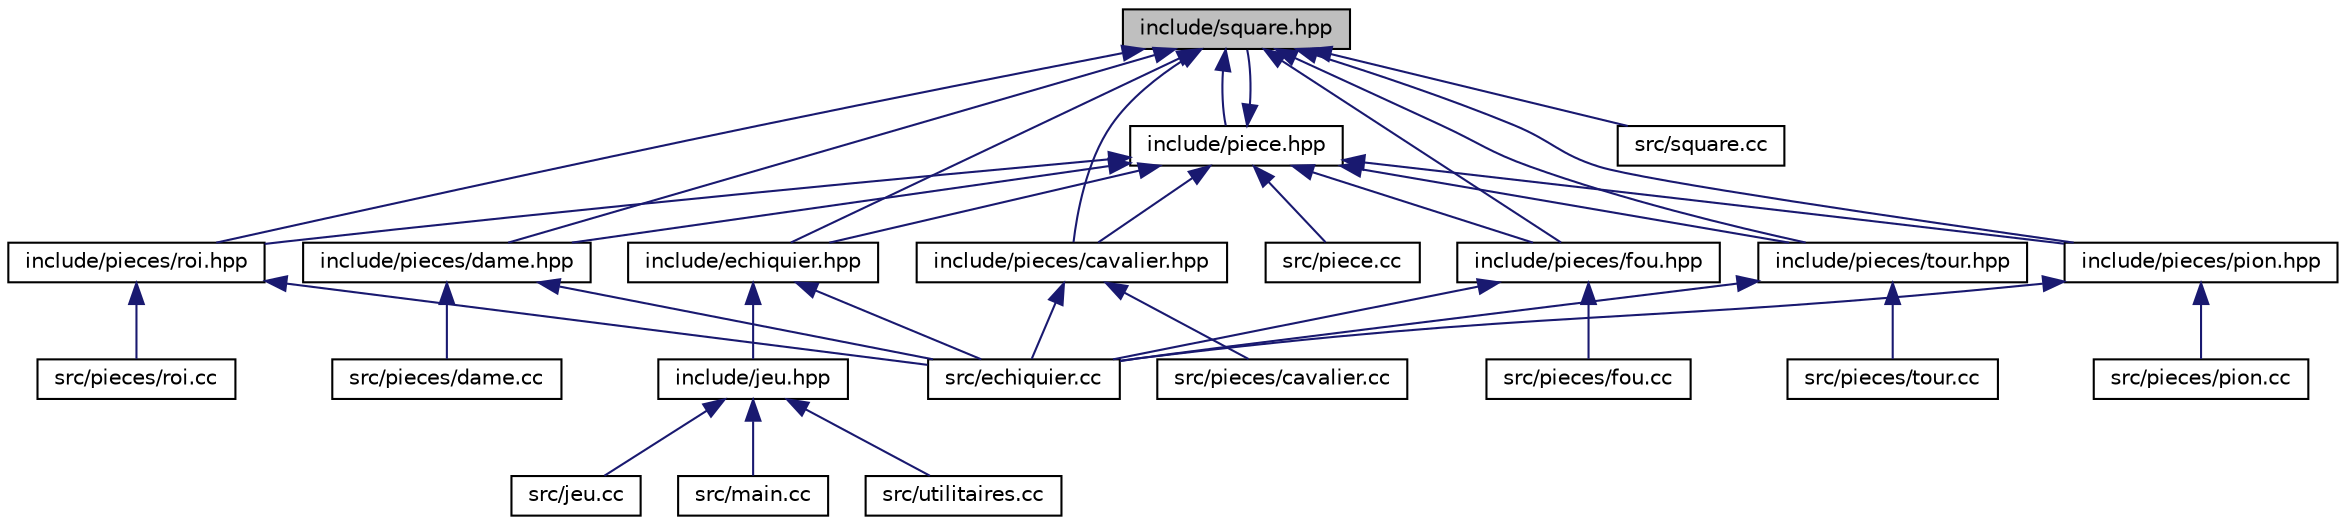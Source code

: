 digraph "include/square.hpp"
{
 // LATEX_PDF_SIZE
  edge [fontname="Helvetica",fontsize="10",labelfontname="Helvetica",labelfontsize="10"];
  node [fontname="Helvetica",fontsize="10",shape=record];
  Node1 [label="include/square.hpp",height=0.2,width=0.4,color="black", fillcolor="grey75", style="filled", fontcolor="black",tooltip=" "];
  Node1 -> Node2 [dir="back",color="midnightblue",fontsize="10",style="solid",fontname="Helvetica"];
  Node2 [label="include/echiquier.hpp",height=0.2,width=0.4,color="black", fillcolor="white", style="filled",URL="$echiquier_8hpp.html",tooltip=" "];
  Node2 -> Node3 [dir="back",color="midnightblue",fontsize="10",style="solid",fontname="Helvetica"];
  Node3 [label="src/echiquier.cc",height=0.2,width=0.4,color="black", fillcolor="white", style="filled",URL="$echiquier_8cc.html",tooltip=" "];
  Node2 -> Node4 [dir="back",color="midnightblue",fontsize="10",style="solid",fontname="Helvetica"];
  Node4 [label="include/jeu.hpp",height=0.2,width=0.4,color="black", fillcolor="white", style="filled",URL="$jeu_8hpp.html",tooltip=" "];
  Node4 -> Node5 [dir="back",color="midnightblue",fontsize="10",style="solid",fontname="Helvetica"];
  Node5 [label="src/jeu.cc",height=0.2,width=0.4,color="black", fillcolor="white", style="filled",URL="$jeu_8cc.html",tooltip=" "];
  Node4 -> Node6 [dir="back",color="midnightblue",fontsize="10",style="solid",fontname="Helvetica"];
  Node6 [label="src/main.cc",height=0.2,width=0.4,color="black", fillcolor="white", style="filled",URL="$main_8cc.html",tooltip=" "];
  Node4 -> Node7 [dir="back",color="midnightblue",fontsize="10",style="solid",fontname="Helvetica"];
  Node7 [label="src/utilitaires.cc",height=0.2,width=0.4,color="black", fillcolor="white", style="filled",URL="$utilitaires_8cc.html",tooltip=" "];
  Node1 -> Node8 [dir="back",color="midnightblue",fontsize="10",style="solid",fontname="Helvetica"];
  Node8 [label="include/piece.hpp",height=0.2,width=0.4,color="black", fillcolor="white", style="filled",URL="$piece_8hpp.html",tooltip=" "];
  Node8 -> Node1 [dir="back",color="midnightblue",fontsize="10",style="solid",fontname="Helvetica"];
  Node8 -> Node2 [dir="back",color="midnightblue",fontsize="10",style="solid",fontname="Helvetica"];
  Node8 -> Node9 [dir="back",color="midnightblue",fontsize="10",style="solid",fontname="Helvetica"];
  Node9 [label="include/pieces/roi.hpp",height=0.2,width=0.4,color="black", fillcolor="white", style="filled",URL="$roi_8hpp.html",tooltip=" "];
  Node9 -> Node3 [dir="back",color="midnightblue",fontsize="10",style="solid",fontname="Helvetica"];
  Node9 -> Node10 [dir="back",color="midnightblue",fontsize="10",style="solid",fontname="Helvetica"];
  Node10 [label="src/pieces/roi.cc",height=0.2,width=0.4,color="black", fillcolor="white", style="filled",URL="$roi_8cc.html",tooltip=" "];
  Node8 -> Node11 [dir="back",color="midnightblue",fontsize="10",style="solid",fontname="Helvetica"];
  Node11 [label="include/pieces/dame.hpp",height=0.2,width=0.4,color="black", fillcolor="white", style="filled",URL="$dame_8hpp.html",tooltip=" "];
  Node11 -> Node3 [dir="back",color="midnightblue",fontsize="10",style="solid",fontname="Helvetica"];
  Node11 -> Node12 [dir="back",color="midnightblue",fontsize="10",style="solid",fontname="Helvetica"];
  Node12 [label="src/pieces/dame.cc",height=0.2,width=0.4,color="black", fillcolor="white", style="filled",URL="$dame_8cc.html",tooltip=" "];
  Node8 -> Node13 [dir="back",color="midnightblue",fontsize="10",style="solid",fontname="Helvetica"];
  Node13 [label="include/pieces/cavalier.hpp",height=0.2,width=0.4,color="black", fillcolor="white", style="filled",URL="$cavalier_8hpp.html",tooltip=" "];
  Node13 -> Node3 [dir="back",color="midnightblue",fontsize="10",style="solid",fontname="Helvetica"];
  Node13 -> Node14 [dir="back",color="midnightblue",fontsize="10",style="solid",fontname="Helvetica"];
  Node14 [label="src/pieces/cavalier.cc",height=0.2,width=0.4,color="black", fillcolor="white", style="filled",URL="$cavalier_8cc.html",tooltip=" "];
  Node8 -> Node15 [dir="back",color="midnightblue",fontsize="10",style="solid",fontname="Helvetica"];
  Node15 [label="include/pieces/fou.hpp",height=0.2,width=0.4,color="black", fillcolor="white", style="filled",URL="$fou_8hpp.html",tooltip=" "];
  Node15 -> Node3 [dir="back",color="midnightblue",fontsize="10",style="solid",fontname="Helvetica"];
  Node15 -> Node16 [dir="back",color="midnightblue",fontsize="10",style="solid",fontname="Helvetica"];
  Node16 [label="src/pieces/fou.cc",height=0.2,width=0.4,color="black", fillcolor="white", style="filled",URL="$fou_8cc.html",tooltip=" "];
  Node8 -> Node17 [dir="back",color="midnightblue",fontsize="10",style="solid",fontname="Helvetica"];
  Node17 [label="include/pieces/tour.hpp",height=0.2,width=0.4,color="black", fillcolor="white", style="filled",URL="$tour_8hpp.html",tooltip=" "];
  Node17 -> Node3 [dir="back",color="midnightblue",fontsize="10",style="solid",fontname="Helvetica"];
  Node17 -> Node18 [dir="back",color="midnightblue",fontsize="10",style="solid",fontname="Helvetica"];
  Node18 [label="src/pieces/tour.cc",height=0.2,width=0.4,color="black", fillcolor="white", style="filled",URL="$tour_8cc.html",tooltip=" "];
  Node8 -> Node19 [dir="back",color="midnightblue",fontsize="10",style="solid",fontname="Helvetica"];
  Node19 [label="include/pieces/pion.hpp",height=0.2,width=0.4,color="black", fillcolor="white", style="filled",URL="$pion_8hpp.html",tooltip=" "];
  Node19 -> Node3 [dir="back",color="midnightblue",fontsize="10",style="solid",fontname="Helvetica"];
  Node19 -> Node20 [dir="back",color="midnightblue",fontsize="10",style="solid",fontname="Helvetica"];
  Node20 [label="src/pieces/pion.cc",height=0.2,width=0.4,color="black", fillcolor="white", style="filled",URL="$pion_8cc.html",tooltip=" "];
  Node8 -> Node21 [dir="back",color="midnightblue",fontsize="10",style="solid",fontname="Helvetica"];
  Node21 [label="src/piece.cc",height=0.2,width=0.4,color="black", fillcolor="white", style="filled",URL="$piece_8cc.html",tooltip=" "];
  Node1 -> Node9 [dir="back",color="midnightblue",fontsize="10",style="solid",fontname="Helvetica"];
  Node1 -> Node11 [dir="back",color="midnightblue",fontsize="10",style="solid",fontname="Helvetica"];
  Node1 -> Node13 [dir="back",color="midnightblue",fontsize="10",style="solid",fontname="Helvetica"];
  Node1 -> Node15 [dir="back",color="midnightblue",fontsize="10",style="solid",fontname="Helvetica"];
  Node1 -> Node17 [dir="back",color="midnightblue",fontsize="10",style="solid",fontname="Helvetica"];
  Node1 -> Node19 [dir="back",color="midnightblue",fontsize="10",style="solid",fontname="Helvetica"];
  Node1 -> Node22 [dir="back",color="midnightblue",fontsize="10",style="solid",fontname="Helvetica"];
  Node22 [label="src/square.cc",height=0.2,width=0.4,color="black", fillcolor="white", style="filled",URL="$square_8cc.html",tooltip=" "];
}
